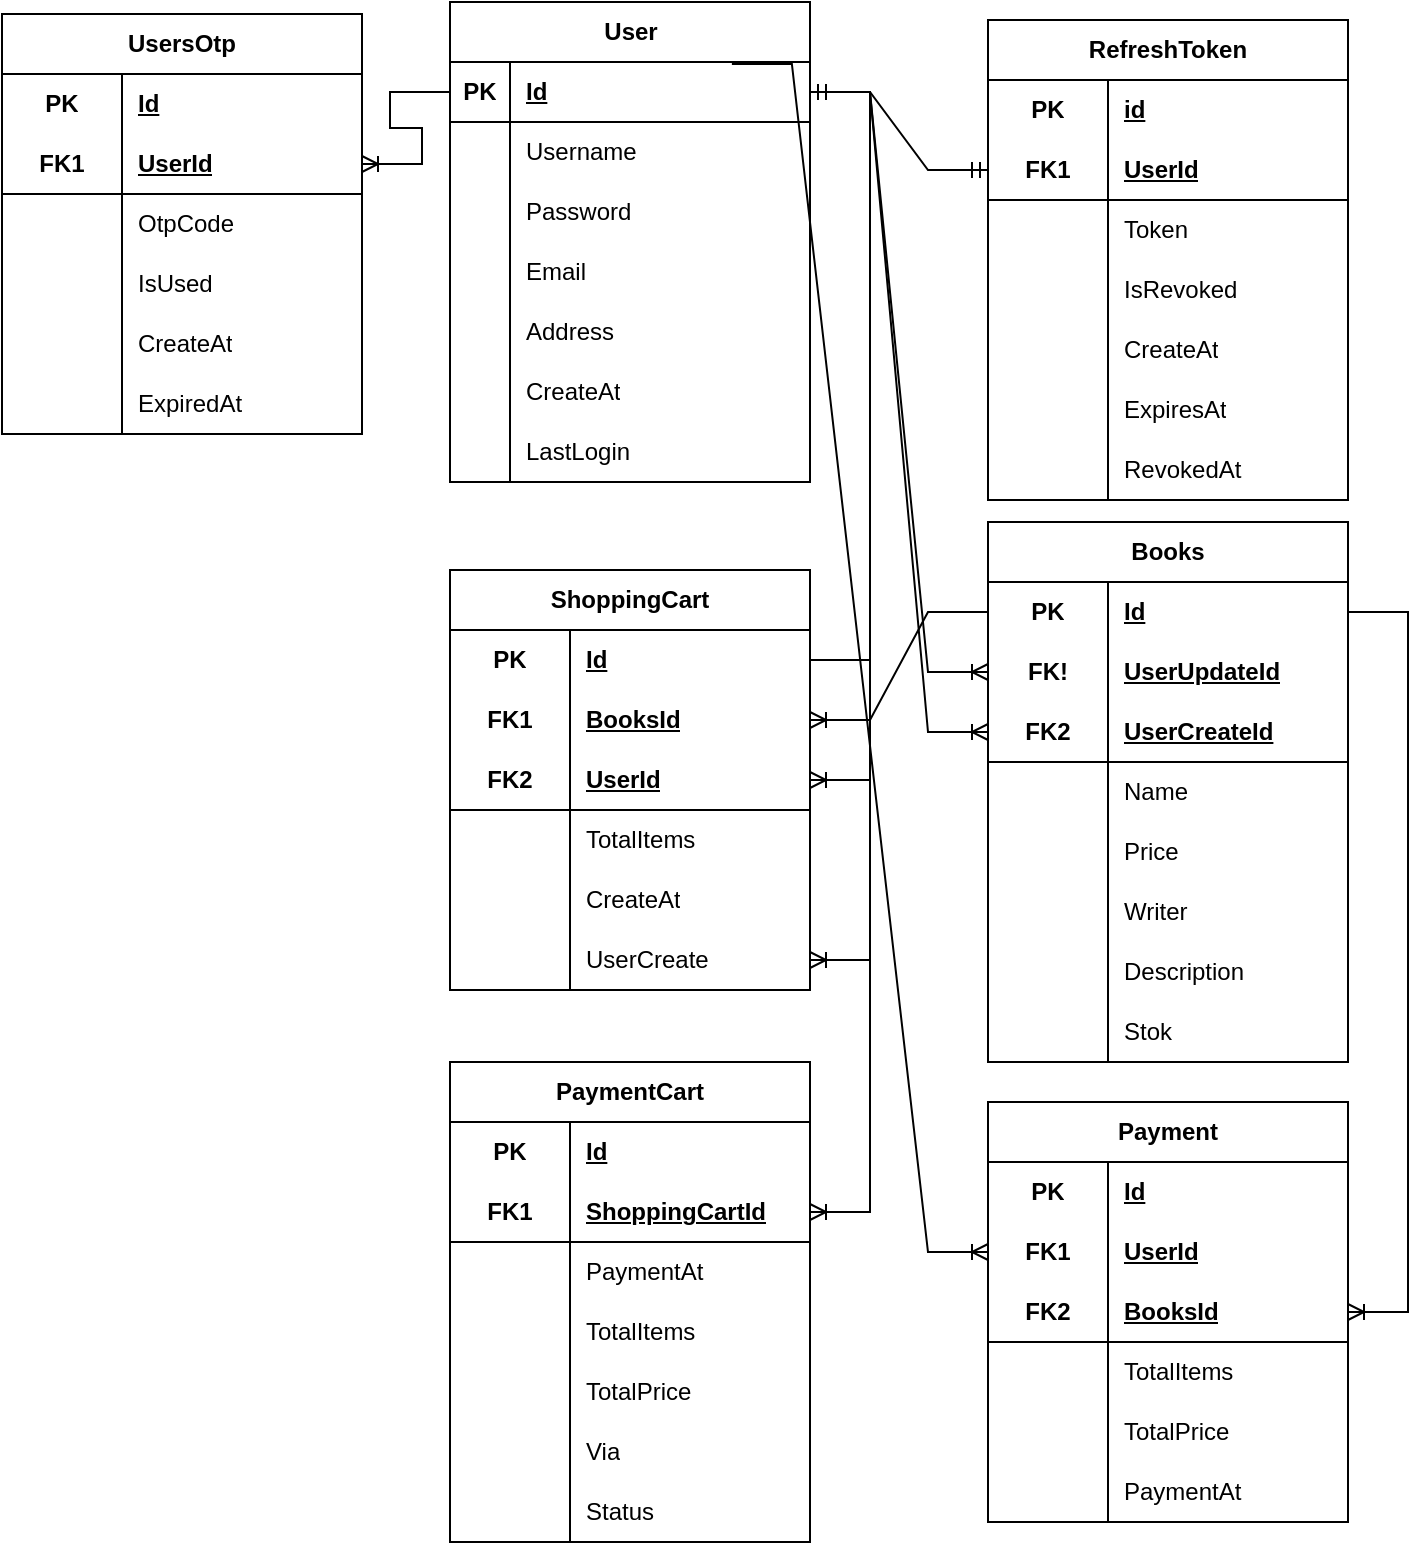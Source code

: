 <mxfile>
    <diagram name="Page-1" id="e56a1550-8fbb-45ad-956c-1786394a9013">
        <mxGraphModel dx="676" dy="896" grid="1" gridSize="10" guides="1" tooltips="1" connect="1" arrows="1" fold="1" page="1" pageScale="1" pageWidth="1100" pageHeight="850" background="none" math="0" shadow="0">
            <root>
                <mxCell id="0"/>
                <mxCell id="1" parent="0"/>
                <mxCell id="4HSsUtZlxx9o3sLSauEl-1" value="User" style="shape=table;startSize=30;container=1;collapsible=1;childLayout=tableLayout;fixedRows=1;rowLines=0;fontStyle=1;align=center;resizeLast=1;html=1;" parent="1" vertex="1">
                    <mxGeometry x="236" y="37" width="180" height="240" as="geometry"/>
                </mxCell>
                <mxCell id="4HSsUtZlxx9o3sLSauEl-2" value="" style="shape=tableRow;horizontal=0;startSize=0;swimlaneHead=0;swimlaneBody=0;fillColor=none;collapsible=0;dropTarget=0;points=[[0,0.5],[1,0.5]];portConstraint=eastwest;top=0;left=0;right=0;bottom=1;" parent="4HSsUtZlxx9o3sLSauEl-1" vertex="1">
                    <mxGeometry y="30" width="180" height="30" as="geometry"/>
                </mxCell>
                <mxCell id="4HSsUtZlxx9o3sLSauEl-3" value="PK" style="shape=partialRectangle;connectable=0;fillColor=none;top=0;left=0;bottom=0;right=0;fontStyle=1;overflow=hidden;whiteSpace=wrap;html=1;" parent="4HSsUtZlxx9o3sLSauEl-2" vertex="1">
                    <mxGeometry width="30" height="30" as="geometry">
                        <mxRectangle width="30" height="30" as="alternateBounds"/>
                    </mxGeometry>
                </mxCell>
                <mxCell id="4HSsUtZlxx9o3sLSauEl-4" value="Id" style="shape=partialRectangle;connectable=0;fillColor=none;top=0;left=0;bottom=0;right=0;align=left;spacingLeft=6;fontStyle=5;overflow=hidden;whiteSpace=wrap;html=1;" parent="4HSsUtZlxx9o3sLSauEl-2" vertex="1">
                    <mxGeometry x="30" width="150" height="30" as="geometry">
                        <mxRectangle width="150" height="30" as="alternateBounds"/>
                    </mxGeometry>
                </mxCell>
                <mxCell id="4HSsUtZlxx9o3sLSauEl-5" value="" style="shape=tableRow;horizontal=0;startSize=0;swimlaneHead=0;swimlaneBody=0;fillColor=none;collapsible=0;dropTarget=0;points=[[0,0.5],[1,0.5]];portConstraint=eastwest;top=0;left=0;right=0;bottom=0;" parent="4HSsUtZlxx9o3sLSauEl-1" vertex="1">
                    <mxGeometry y="60" width="180" height="30" as="geometry"/>
                </mxCell>
                <mxCell id="4HSsUtZlxx9o3sLSauEl-6" value="" style="shape=partialRectangle;connectable=0;fillColor=none;top=0;left=0;bottom=0;right=0;editable=1;overflow=hidden;whiteSpace=wrap;html=1;" parent="4HSsUtZlxx9o3sLSauEl-5" vertex="1">
                    <mxGeometry width="30" height="30" as="geometry">
                        <mxRectangle width="30" height="30" as="alternateBounds"/>
                    </mxGeometry>
                </mxCell>
                <mxCell id="4HSsUtZlxx9o3sLSauEl-7" value="Username" style="shape=partialRectangle;connectable=0;fillColor=none;top=0;left=0;bottom=0;right=0;align=left;spacingLeft=6;overflow=hidden;whiteSpace=wrap;html=1;" parent="4HSsUtZlxx9o3sLSauEl-5" vertex="1">
                    <mxGeometry x="30" width="150" height="30" as="geometry">
                        <mxRectangle width="150" height="30" as="alternateBounds"/>
                    </mxGeometry>
                </mxCell>
                <mxCell id="4HSsUtZlxx9o3sLSauEl-8" value="" style="shape=tableRow;horizontal=0;startSize=0;swimlaneHead=0;swimlaneBody=0;fillColor=none;collapsible=0;dropTarget=0;points=[[0,0.5],[1,0.5]];portConstraint=eastwest;top=0;left=0;right=0;bottom=0;" parent="4HSsUtZlxx9o3sLSauEl-1" vertex="1">
                    <mxGeometry y="90" width="180" height="30" as="geometry"/>
                </mxCell>
                <mxCell id="4HSsUtZlxx9o3sLSauEl-9" value="" style="shape=partialRectangle;connectable=0;fillColor=none;top=0;left=0;bottom=0;right=0;editable=1;overflow=hidden;whiteSpace=wrap;html=1;" parent="4HSsUtZlxx9o3sLSauEl-8" vertex="1">
                    <mxGeometry width="30" height="30" as="geometry">
                        <mxRectangle width="30" height="30" as="alternateBounds"/>
                    </mxGeometry>
                </mxCell>
                <mxCell id="4HSsUtZlxx9o3sLSauEl-10" value="Password" style="shape=partialRectangle;connectable=0;fillColor=none;top=0;left=0;bottom=0;right=0;align=left;spacingLeft=6;overflow=hidden;whiteSpace=wrap;html=1;" parent="4HSsUtZlxx9o3sLSauEl-8" vertex="1">
                    <mxGeometry x="30" width="150" height="30" as="geometry">
                        <mxRectangle width="150" height="30" as="alternateBounds"/>
                    </mxGeometry>
                </mxCell>
                <mxCell id="4HSsUtZlxx9o3sLSauEl-11" value="" style="shape=tableRow;horizontal=0;startSize=0;swimlaneHead=0;swimlaneBody=0;fillColor=none;collapsible=0;dropTarget=0;points=[[0,0.5],[1,0.5]];portConstraint=eastwest;top=0;left=0;right=0;bottom=0;" parent="4HSsUtZlxx9o3sLSauEl-1" vertex="1">
                    <mxGeometry y="120" width="180" height="30" as="geometry"/>
                </mxCell>
                <mxCell id="4HSsUtZlxx9o3sLSauEl-12" value="" style="shape=partialRectangle;connectable=0;fillColor=none;top=0;left=0;bottom=0;right=0;editable=1;overflow=hidden;whiteSpace=wrap;html=1;" parent="4HSsUtZlxx9o3sLSauEl-11" vertex="1">
                    <mxGeometry width="30" height="30" as="geometry">
                        <mxRectangle width="30" height="30" as="alternateBounds"/>
                    </mxGeometry>
                </mxCell>
                <mxCell id="4HSsUtZlxx9o3sLSauEl-13" value="Email" style="shape=partialRectangle;connectable=0;fillColor=none;top=0;left=0;bottom=0;right=0;align=left;spacingLeft=6;overflow=hidden;whiteSpace=wrap;html=1;" parent="4HSsUtZlxx9o3sLSauEl-11" vertex="1">
                    <mxGeometry x="30" width="150" height="30" as="geometry">
                        <mxRectangle width="150" height="30" as="alternateBounds"/>
                    </mxGeometry>
                </mxCell>
                <mxCell id="4HSsUtZlxx9o3sLSauEl-14" value="" style="shape=tableRow;horizontal=0;startSize=0;swimlaneHead=0;swimlaneBody=0;fillColor=none;collapsible=0;dropTarget=0;points=[[0,0.5],[1,0.5]];portConstraint=eastwest;top=0;left=0;right=0;bottom=0;" parent="4HSsUtZlxx9o3sLSauEl-1" vertex="1">
                    <mxGeometry y="150" width="180" height="30" as="geometry"/>
                </mxCell>
                <mxCell id="4HSsUtZlxx9o3sLSauEl-15" value="" style="shape=partialRectangle;connectable=0;fillColor=none;top=0;left=0;bottom=0;right=0;editable=1;overflow=hidden;whiteSpace=wrap;html=1;" parent="4HSsUtZlxx9o3sLSauEl-14" vertex="1">
                    <mxGeometry width="30" height="30" as="geometry">
                        <mxRectangle width="30" height="30" as="alternateBounds"/>
                    </mxGeometry>
                </mxCell>
                <mxCell id="4HSsUtZlxx9o3sLSauEl-16" value="Address" style="shape=partialRectangle;connectable=0;fillColor=none;top=0;left=0;bottom=0;right=0;align=left;spacingLeft=6;overflow=hidden;whiteSpace=wrap;html=1;" parent="4HSsUtZlxx9o3sLSauEl-14" vertex="1">
                    <mxGeometry x="30" width="150" height="30" as="geometry">
                        <mxRectangle width="150" height="30" as="alternateBounds"/>
                    </mxGeometry>
                </mxCell>
                <mxCell id="4HSsUtZlxx9o3sLSauEl-17" value="" style="shape=tableRow;horizontal=0;startSize=0;swimlaneHead=0;swimlaneBody=0;fillColor=none;collapsible=0;dropTarget=0;points=[[0,0.5],[1,0.5]];portConstraint=eastwest;top=0;left=0;right=0;bottom=0;" parent="4HSsUtZlxx9o3sLSauEl-1" vertex="1">
                    <mxGeometry y="180" width="180" height="30" as="geometry"/>
                </mxCell>
                <mxCell id="4HSsUtZlxx9o3sLSauEl-18" value="" style="shape=partialRectangle;connectable=0;fillColor=none;top=0;left=0;bottom=0;right=0;editable=1;overflow=hidden;whiteSpace=wrap;html=1;" parent="4HSsUtZlxx9o3sLSauEl-17" vertex="1">
                    <mxGeometry width="30" height="30" as="geometry">
                        <mxRectangle width="30" height="30" as="alternateBounds"/>
                    </mxGeometry>
                </mxCell>
                <mxCell id="4HSsUtZlxx9o3sLSauEl-19" value="CreateAt" style="shape=partialRectangle;connectable=0;fillColor=none;top=0;left=0;bottom=0;right=0;align=left;spacingLeft=6;overflow=hidden;whiteSpace=wrap;html=1;" parent="4HSsUtZlxx9o3sLSauEl-17" vertex="1">
                    <mxGeometry x="30" width="150" height="30" as="geometry">
                        <mxRectangle width="150" height="30" as="alternateBounds"/>
                    </mxGeometry>
                </mxCell>
                <mxCell id="4HSsUtZlxx9o3sLSauEl-20" value="" style="shape=tableRow;horizontal=0;startSize=0;swimlaneHead=0;swimlaneBody=0;fillColor=none;collapsible=0;dropTarget=0;points=[[0,0.5],[1,0.5]];portConstraint=eastwest;top=0;left=0;right=0;bottom=0;" parent="4HSsUtZlxx9o3sLSauEl-1" vertex="1">
                    <mxGeometry y="210" width="180" height="30" as="geometry"/>
                </mxCell>
                <mxCell id="4HSsUtZlxx9o3sLSauEl-21" value="" style="shape=partialRectangle;connectable=0;fillColor=none;top=0;left=0;bottom=0;right=0;editable=1;overflow=hidden;whiteSpace=wrap;html=1;" parent="4HSsUtZlxx9o3sLSauEl-20" vertex="1">
                    <mxGeometry width="30" height="30" as="geometry">
                        <mxRectangle width="30" height="30" as="alternateBounds"/>
                    </mxGeometry>
                </mxCell>
                <mxCell id="4HSsUtZlxx9o3sLSauEl-22" value="LastLogin" style="shape=partialRectangle;connectable=0;fillColor=none;top=0;left=0;bottom=0;right=0;align=left;spacingLeft=6;overflow=hidden;whiteSpace=wrap;html=1;" parent="4HSsUtZlxx9o3sLSauEl-20" vertex="1">
                    <mxGeometry x="30" width="150" height="30" as="geometry">
                        <mxRectangle width="150" height="30" as="alternateBounds"/>
                    </mxGeometry>
                </mxCell>
                <mxCell id="4ymgH3clB6srS-78yCgf-1" value="RefreshToken" style="shape=table;startSize=30;container=1;collapsible=1;childLayout=tableLayout;fixedRows=1;rowLines=0;fontStyle=1;align=center;resizeLast=1;html=1;whiteSpace=wrap;" parent="1" vertex="1">
                    <mxGeometry x="505" y="46" width="180" height="240" as="geometry"/>
                </mxCell>
                <mxCell id="4ymgH3clB6srS-78yCgf-2" value="" style="shape=tableRow;horizontal=0;startSize=0;swimlaneHead=0;swimlaneBody=0;fillColor=none;collapsible=0;dropTarget=0;points=[[0,0.5],[1,0.5]];portConstraint=eastwest;top=0;left=0;right=0;bottom=0;html=1;" parent="4ymgH3clB6srS-78yCgf-1" vertex="1">
                    <mxGeometry y="30" width="180" height="30" as="geometry"/>
                </mxCell>
                <mxCell id="4ymgH3clB6srS-78yCgf-3" value="PK" style="shape=partialRectangle;connectable=0;fillColor=none;top=0;left=0;bottom=0;right=0;fontStyle=1;overflow=hidden;html=1;whiteSpace=wrap;" parent="4ymgH3clB6srS-78yCgf-2" vertex="1">
                    <mxGeometry width="60" height="30" as="geometry">
                        <mxRectangle width="60" height="30" as="alternateBounds"/>
                    </mxGeometry>
                </mxCell>
                <mxCell id="4ymgH3clB6srS-78yCgf-4" value="id" style="shape=partialRectangle;connectable=0;fillColor=none;top=0;left=0;bottom=0;right=0;align=left;spacingLeft=6;fontStyle=5;overflow=hidden;html=1;whiteSpace=wrap;" parent="4ymgH3clB6srS-78yCgf-2" vertex="1">
                    <mxGeometry x="60" width="120" height="30" as="geometry">
                        <mxRectangle width="120" height="30" as="alternateBounds"/>
                    </mxGeometry>
                </mxCell>
                <mxCell id="4ymgH3clB6srS-78yCgf-5" value="" style="shape=tableRow;horizontal=0;startSize=0;swimlaneHead=0;swimlaneBody=0;fillColor=none;collapsible=0;dropTarget=0;points=[[0,0.5],[1,0.5]];portConstraint=eastwest;top=0;left=0;right=0;bottom=1;html=1;" parent="4ymgH3clB6srS-78yCgf-1" vertex="1">
                    <mxGeometry y="60" width="180" height="30" as="geometry"/>
                </mxCell>
                <mxCell id="4ymgH3clB6srS-78yCgf-6" value="FK1" style="shape=partialRectangle;connectable=0;fillColor=none;top=0;left=0;bottom=0;right=0;fontStyle=1;overflow=hidden;html=1;whiteSpace=wrap;" parent="4ymgH3clB6srS-78yCgf-5" vertex="1">
                    <mxGeometry width="60" height="30" as="geometry">
                        <mxRectangle width="60" height="30" as="alternateBounds"/>
                    </mxGeometry>
                </mxCell>
                <mxCell id="4ymgH3clB6srS-78yCgf-7" value="UserId" style="shape=partialRectangle;connectable=0;fillColor=none;top=0;left=0;bottom=0;right=0;align=left;spacingLeft=6;fontStyle=5;overflow=hidden;html=1;whiteSpace=wrap;" parent="4ymgH3clB6srS-78yCgf-5" vertex="1">
                    <mxGeometry x="60" width="120" height="30" as="geometry">
                        <mxRectangle width="120" height="30" as="alternateBounds"/>
                    </mxGeometry>
                </mxCell>
                <mxCell id="4ymgH3clB6srS-78yCgf-8" value="" style="shape=tableRow;horizontal=0;startSize=0;swimlaneHead=0;swimlaneBody=0;fillColor=none;collapsible=0;dropTarget=0;points=[[0,0.5],[1,0.5]];portConstraint=eastwest;top=0;left=0;right=0;bottom=0;html=1;" parent="4ymgH3clB6srS-78yCgf-1" vertex="1">
                    <mxGeometry y="90" width="180" height="30" as="geometry"/>
                </mxCell>
                <mxCell id="4ymgH3clB6srS-78yCgf-9" value="" style="shape=partialRectangle;connectable=0;fillColor=none;top=0;left=0;bottom=0;right=0;editable=1;overflow=hidden;html=1;whiteSpace=wrap;" parent="4ymgH3clB6srS-78yCgf-8" vertex="1">
                    <mxGeometry width="60" height="30" as="geometry">
                        <mxRectangle width="60" height="30" as="alternateBounds"/>
                    </mxGeometry>
                </mxCell>
                <mxCell id="4ymgH3clB6srS-78yCgf-10" value="Token" style="shape=partialRectangle;connectable=0;fillColor=none;top=0;left=0;bottom=0;right=0;align=left;spacingLeft=6;overflow=hidden;html=1;whiteSpace=wrap;" parent="4ymgH3clB6srS-78yCgf-8" vertex="1">
                    <mxGeometry x="60" width="120" height="30" as="geometry">
                        <mxRectangle width="120" height="30" as="alternateBounds"/>
                    </mxGeometry>
                </mxCell>
                <mxCell id="P0fdn1f03R3-nfnndSXU-97" value="" style="shape=tableRow;horizontal=0;startSize=0;swimlaneHead=0;swimlaneBody=0;fillColor=none;collapsible=0;dropTarget=0;points=[[0,0.5],[1,0.5]];portConstraint=eastwest;top=0;left=0;right=0;bottom=0;html=1;" parent="4ymgH3clB6srS-78yCgf-1" vertex="1">
                    <mxGeometry y="120" width="180" height="30" as="geometry"/>
                </mxCell>
                <mxCell id="P0fdn1f03R3-nfnndSXU-98" value="" style="shape=partialRectangle;connectable=0;fillColor=none;top=0;left=0;bottom=0;right=0;editable=1;overflow=hidden;html=1;whiteSpace=wrap;" parent="P0fdn1f03R3-nfnndSXU-97" vertex="1">
                    <mxGeometry width="60" height="30" as="geometry">
                        <mxRectangle width="60" height="30" as="alternateBounds"/>
                    </mxGeometry>
                </mxCell>
                <mxCell id="P0fdn1f03R3-nfnndSXU-99" value="IsRevoked" style="shape=partialRectangle;connectable=0;fillColor=none;top=0;left=0;bottom=0;right=0;align=left;spacingLeft=6;overflow=hidden;html=1;whiteSpace=wrap;" parent="P0fdn1f03R3-nfnndSXU-97" vertex="1">
                    <mxGeometry x="60" width="120" height="30" as="geometry">
                        <mxRectangle width="120" height="30" as="alternateBounds"/>
                    </mxGeometry>
                </mxCell>
                <mxCell id="4ymgH3clB6srS-78yCgf-11" value="" style="shape=tableRow;horizontal=0;startSize=0;swimlaneHead=0;swimlaneBody=0;fillColor=none;collapsible=0;dropTarget=0;points=[[0,0.5],[1,0.5]];portConstraint=eastwest;top=0;left=0;right=0;bottom=0;html=1;" parent="4ymgH3clB6srS-78yCgf-1" vertex="1">
                    <mxGeometry y="150" width="180" height="30" as="geometry"/>
                </mxCell>
                <mxCell id="4ymgH3clB6srS-78yCgf-12" value="" style="shape=partialRectangle;connectable=0;fillColor=none;top=0;left=0;bottom=0;right=0;editable=1;overflow=hidden;html=1;whiteSpace=wrap;" parent="4ymgH3clB6srS-78yCgf-11" vertex="1">
                    <mxGeometry width="60" height="30" as="geometry">
                        <mxRectangle width="60" height="30" as="alternateBounds"/>
                    </mxGeometry>
                </mxCell>
                <mxCell id="4ymgH3clB6srS-78yCgf-13" value="CreateAt" style="shape=partialRectangle;connectable=0;fillColor=none;top=0;left=0;bottom=0;right=0;align=left;spacingLeft=6;overflow=hidden;html=1;whiteSpace=wrap;" parent="4ymgH3clB6srS-78yCgf-11" vertex="1">
                    <mxGeometry x="60" width="120" height="30" as="geometry">
                        <mxRectangle width="120" height="30" as="alternateBounds"/>
                    </mxGeometry>
                </mxCell>
                <mxCell id="4ymgH3clB6srS-78yCgf-15" value="" style="shape=tableRow;horizontal=0;startSize=0;swimlaneHead=0;swimlaneBody=0;fillColor=none;collapsible=0;dropTarget=0;points=[[0,0.5],[1,0.5]];portConstraint=eastwest;top=0;left=0;right=0;bottom=0;html=1;" parent="4ymgH3clB6srS-78yCgf-1" vertex="1">
                    <mxGeometry y="180" width="180" height="30" as="geometry"/>
                </mxCell>
                <mxCell id="4ymgH3clB6srS-78yCgf-16" value="" style="shape=partialRectangle;connectable=0;fillColor=none;top=0;left=0;bottom=0;right=0;editable=1;overflow=hidden;html=1;whiteSpace=wrap;" parent="4ymgH3clB6srS-78yCgf-15" vertex="1">
                    <mxGeometry width="60" height="30" as="geometry">
                        <mxRectangle width="60" height="30" as="alternateBounds"/>
                    </mxGeometry>
                </mxCell>
                <mxCell id="4ymgH3clB6srS-78yCgf-17" value="ExpiresAt" style="shape=partialRectangle;connectable=0;fillColor=none;top=0;left=0;bottom=0;right=0;align=left;spacingLeft=6;overflow=hidden;html=1;whiteSpace=wrap;" parent="4ymgH3clB6srS-78yCgf-15" vertex="1">
                    <mxGeometry x="60" width="120" height="30" as="geometry">
                        <mxRectangle width="120" height="30" as="alternateBounds"/>
                    </mxGeometry>
                </mxCell>
                <mxCell id="P0fdn1f03R3-nfnndSXU-100" value="" style="shape=tableRow;horizontal=0;startSize=0;swimlaneHead=0;swimlaneBody=0;fillColor=none;collapsible=0;dropTarget=0;points=[[0,0.5],[1,0.5]];portConstraint=eastwest;top=0;left=0;right=0;bottom=0;html=1;" parent="4ymgH3clB6srS-78yCgf-1" vertex="1">
                    <mxGeometry y="210" width="180" height="30" as="geometry"/>
                </mxCell>
                <mxCell id="P0fdn1f03R3-nfnndSXU-101" value="" style="shape=partialRectangle;connectable=0;fillColor=none;top=0;left=0;bottom=0;right=0;editable=1;overflow=hidden;html=1;whiteSpace=wrap;" parent="P0fdn1f03R3-nfnndSXU-100" vertex="1">
                    <mxGeometry width="60" height="30" as="geometry">
                        <mxRectangle width="60" height="30" as="alternateBounds"/>
                    </mxGeometry>
                </mxCell>
                <mxCell id="P0fdn1f03R3-nfnndSXU-102" value="RevokedAt" style="shape=partialRectangle;connectable=0;fillColor=none;top=0;left=0;bottom=0;right=0;align=left;spacingLeft=6;overflow=hidden;html=1;whiteSpace=wrap;" parent="P0fdn1f03R3-nfnndSXU-100" vertex="1">
                    <mxGeometry x="60" width="120" height="30" as="geometry">
                        <mxRectangle width="120" height="30" as="alternateBounds"/>
                    </mxGeometry>
                </mxCell>
                <mxCell id="4ymgH3clB6srS-78yCgf-14" value="" style="edgeStyle=entityRelationEdgeStyle;fontSize=12;html=1;endArrow=ERmandOne;startArrow=ERmandOne;rounded=0;" parent="1" source="4ymgH3clB6srS-78yCgf-5" target="4HSsUtZlxx9o3sLSauEl-2" edge="1">
                    <mxGeometry width="100" height="100" relative="1" as="geometry">
                        <mxPoint x="312.579" y="92" as="sourcePoint"/>
                        <mxPoint x="94.579" y="142" as="targetPoint"/>
                        <Array as="points">
                            <mxPoint x="385" y="117"/>
                            <mxPoint x="415" y="87"/>
                        </Array>
                    </mxGeometry>
                </mxCell>
                <mxCell id="4ymgH3clB6srS-78yCgf-18" value="Books" style="shape=table;startSize=30;container=1;collapsible=1;childLayout=tableLayout;fixedRows=1;rowLines=0;fontStyle=1;align=center;resizeLast=1;html=1;whiteSpace=wrap;" parent="1" vertex="1">
                    <mxGeometry x="505" y="297" width="180" height="270" as="geometry"/>
                </mxCell>
                <mxCell id="4ymgH3clB6srS-78yCgf-19" value="" style="shape=tableRow;horizontal=0;startSize=0;swimlaneHead=0;swimlaneBody=0;fillColor=none;collapsible=0;dropTarget=0;points=[[0,0.5],[1,0.5]];portConstraint=eastwest;top=0;left=0;right=0;bottom=0;html=1;" parent="4ymgH3clB6srS-78yCgf-18" vertex="1">
                    <mxGeometry y="30" width="180" height="30" as="geometry"/>
                </mxCell>
                <mxCell id="4ymgH3clB6srS-78yCgf-20" value="PK" style="shape=partialRectangle;connectable=0;fillColor=none;top=0;left=0;bottom=0;right=0;fontStyle=1;overflow=hidden;html=1;whiteSpace=wrap;" parent="4ymgH3clB6srS-78yCgf-19" vertex="1">
                    <mxGeometry width="60" height="30" as="geometry">
                        <mxRectangle width="60" height="30" as="alternateBounds"/>
                    </mxGeometry>
                </mxCell>
                <mxCell id="4ymgH3clB6srS-78yCgf-21" value="Id" style="shape=partialRectangle;connectable=0;fillColor=none;top=0;left=0;bottom=0;right=0;align=left;spacingLeft=6;fontStyle=5;overflow=hidden;html=1;whiteSpace=wrap;" parent="4ymgH3clB6srS-78yCgf-19" vertex="1">
                    <mxGeometry x="60" width="120" height="30" as="geometry">
                        <mxRectangle width="120" height="30" as="alternateBounds"/>
                    </mxGeometry>
                </mxCell>
                <mxCell id="4ymgH3clB6srS-78yCgf-31" value="" style="shape=tableRow;horizontal=0;startSize=0;swimlaneHead=0;swimlaneBody=0;fillColor=none;collapsible=0;dropTarget=0;points=[[0,0.5],[1,0.5]];portConstraint=eastwest;top=0;left=0;right=0;bottom=0;html=1;" parent="4ymgH3clB6srS-78yCgf-18" vertex="1">
                    <mxGeometry y="60" width="180" height="30" as="geometry"/>
                </mxCell>
                <mxCell id="4ymgH3clB6srS-78yCgf-32" value="FK!" style="shape=partialRectangle;connectable=0;fillColor=none;top=0;left=0;bottom=0;right=0;fontStyle=1;overflow=hidden;html=1;whiteSpace=wrap;" parent="4ymgH3clB6srS-78yCgf-31" vertex="1">
                    <mxGeometry width="60" height="30" as="geometry">
                        <mxRectangle width="60" height="30" as="alternateBounds"/>
                    </mxGeometry>
                </mxCell>
                <mxCell id="4ymgH3clB6srS-78yCgf-33" value="UserUpdateId" style="shape=partialRectangle;connectable=0;fillColor=none;top=0;left=0;bottom=0;right=0;align=left;spacingLeft=6;fontStyle=5;overflow=hidden;html=1;whiteSpace=wrap;" parent="4ymgH3clB6srS-78yCgf-31" vertex="1">
                    <mxGeometry x="60" width="120" height="30" as="geometry">
                        <mxRectangle width="120" height="30" as="alternateBounds"/>
                    </mxGeometry>
                </mxCell>
                <mxCell id="4ymgH3clB6srS-78yCgf-22" value="" style="shape=tableRow;horizontal=0;startSize=0;swimlaneHead=0;swimlaneBody=0;fillColor=none;collapsible=0;dropTarget=0;points=[[0,0.5],[1,0.5]];portConstraint=eastwest;top=0;left=0;right=0;bottom=1;html=1;" parent="4ymgH3clB6srS-78yCgf-18" vertex="1">
                    <mxGeometry y="90" width="180" height="30" as="geometry"/>
                </mxCell>
                <mxCell id="4ymgH3clB6srS-78yCgf-23" value="FK2" style="shape=partialRectangle;connectable=0;fillColor=none;top=0;left=0;bottom=0;right=0;fontStyle=1;overflow=hidden;html=1;whiteSpace=wrap;" parent="4ymgH3clB6srS-78yCgf-22" vertex="1">
                    <mxGeometry width="60" height="30" as="geometry">
                        <mxRectangle width="60" height="30" as="alternateBounds"/>
                    </mxGeometry>
                </mxCell>
                <mxCell id="4ymgH3clB6srS-78yCgf-24" value="UserCreateId" style="shape=partialRectangle;connectable=0;fillColor=none;top=0;left=0;bottom=0;right=0;align=left;spacingLeft=6;fontStyle=5;overflow=hidden;html=1;whiteSpace=wrap;" parent="4ymgH3clB6srS-78yCgf-22" vertex="1">
                    <mxGeometry x="60" width="120" height="30" as="geometry">
                        <mxRectangle width="120" height="30" as="alternateBounds"/>
                    </mxGeometry>
                </mxCell>
                <mxCell id="4ymgH3clB6srS-78yCgf-25" value="" style="shape=tableRow;horizontal=0;startSize=0;swimlaneHead=0;swimlaneBody=0;fillColor=none;collapsible=0;dropTarget=0;points=[[0,0.5],[1,0.5]];portConstraint=eastwest;top=0;left=0;right=0;bottom=0;html=1;" parent="4ymgH3clB6srS-78yCgf-18" vertex="1">
                    <mxGeometry y="120" width="180" height="30" as="geometry"/>
                </mxCell>
                <mxCell id="4ymgH3clB6srS-78yCgf-26" value="" style="shape=partialRectangle;connectable=0;fillColor=none;top=0;left=0;bottom=0;right=0;editable=1;overflow=hidden;html=1;whiteSpace=wrap;" parent="4ymgH3clB6srS-78yCgf-25" vertex="1">
                    <mxGeometry width="60" height="30" as="geometry">
                        <mxRectangle width="60" height="30" as="alternateBounds"/>
                    </mxGeometry>
                </mxCell>
                <mxCell id="4ymgH3clB6srS-78yCgf-27" value="Name" style="shape=partialRectangle;connectable=0;fillColor=none;top=0;left=0;bottom=0;right=0;align=left;spacingLeft=6;overflow=hidden;html=1;whiteSpace=wrap;" parent="4ymgH3clB6srS-78yCgf-25" vertex="1">
                    <mxGeometry x="60" width="120" height="30" as="geometry">
                        <mxRectangle width="120" height="30" as="alternateBounds"/>
                    </mxGeometry>
                </mxCell>
                <mxCell id="4ymgH3clB6srS-78yCgf-28" value="" style="shape=tableRow;horizontal=0;startSize=0;swimlaneHead=0;swimlaneBody=0;fillColor=none;collapsible=0;dropTarget=0;points=[[0,0.5],[1,0.5]];portConstraint=eastwest;top=0;left=0;right=0;bottom=0;html=1;" parent="4ymgH3clB6srS-78yCgf-18" vertex="1">
                    <mxGeometry y="150" width="180" height="30" as="geometry"/>
                </mxCell>
                <mxCell id="4ymgH3clB6srS-78yCgf-29" value="" style="shape=partialRectangle;connectable=0;fillColor=none;top=0;left=0;bottom=0;right=0;editable=1;overflow=hidden;html=1;whiteSpace=wrap;" parent="4ymgH3clB6srS-78yCgf-28" vertex="1">
                    <mxGeometry width="60" height="30" as="geometry">
                        <mxRectangle width="60" height="30" as="alternateBounds"/>
                    </mxGeometry>
                </mxCell>
                <mxCell id="4ymgH3clB6srS-78yCgf-30" value="Price" style="shape=partialRectangle;connectable=0;fillColor=none;top=0;left=0;bottom=0;right=0;align=left;spacingLeft=6;overflow=hidden;html=1;whiteSpace=wrap;" parent="4ymgH3clB6srS-78yCgf-28" vertex="1">
                    <mxGeometry x="60" width="120" height="30" as="geometry">
                        <mxRectangle width="120" height="30" as="alternateBounds"/>
                    </mxGeometry>
                </mxCell>
                <mxCell id="4ymgH3clB6srS-78yCgf-34" value="" style="shape=tableRow;horizontal=0;startSize=0;swimlaneHead=0;swimlaneBody=0;fillColor=none;collapsible=0;dropTarget=0;points=[[0,0.5],[1,0.5]];portConstraint=eastwest;top=0;left=0;right=0;bottom=0;html=1;" parent="4ymgH3clB6srS-78yCgf-18" vertex="1">
                    <mxGeometry y="180" width="180" height="30" as="geometry"/>
                </mxCell>
                <mxCell id="4ymgH3clB6srS-78yCgf-35" value="" style="shape=partialRectangle;connectable=0;fillColor=none;top=0;left=0;bottom=0;right=0;editable=1;overflow=hidden;html=1;whiteSpace=wrap;" parent="4ymgH3clB6srS-78yCgf-34" vertex="1">
                    <mxGeometry width="60" height="30" as="geometry">
                        <mxRectangle width="60" height="30" as="alternateBounds"/>
                    </mxGeometry>
                </mxCell>
                <mxCell id="4ymgH3clB6srS-78yCgf-36" value="Writer" style="shape=partialRectangle;connectable=0;fillColor=none;top=0;left=0;bottom=0;right=0;align=left;spacingLeft=6;overflow=hidden;html=1;whiteSpace=wrap;" parent="4ymgH3clB6srS-78yCgf-34" vertex="1">
                    <mxGeometry x="60" width="120" height="30" as="geometry">
                        <mxRectangle width="120" height="30" as="alternateBounds"/>
                    </mxGeometry>
                </mxCell>
                <mxCell id="4ymgH3clB6srS-78yCgf-37" value="" style="shape=tableRow;horizontal=0;startSize=0;swimlaneHead=0;swimlaneBody=0;fillColor=none;collapsible=0;dropTarget=0;points=[[0,0.5],[1,0.5]];portConstraint=eastwest;top=0;left=0;right=0;bottom=0;html=1;" parent="4ymgH3clB6srS-78yCgf-18" vertex="1">
                    <mxGeometry y="210" width="180" height="30" as="geometry"/>
                </mxCell>
                <mxCell id="4ymgH3clB6srS-78yCgf-38" value="" style="shape=partialRectangle;connectable=0;fillColor=none;top=0;left=0;bottom=0;right=0;editable=1;overflow=hidden;html=1;whiteSpace=wrap;" parent="4ymgH3clB6srS-78yCgf-37" vertex="1">
                    <mxGeometry width="60" height="30" as="geometry">
                        <mxRectangle width="60" height="30" as="alternateBounds"/>
                    </mxGeometry>
                </mxCell>
                <mxCell id="4ymgH3clB6srS-78yCgf-39" value="Description" style="shape=partialRectangle;connectable=0;fillColor=none;top=0;left=0;bottom=0;right=0;align=left;spacingLeft=6;overflow=hidden;html=1;whiteSpace=wrap;" parent="4ymgH3clB6srS-78yCgf-37" vertex="1">
                    <mxGeometry x="60" width="120" height="30" as="geometry">
                        <mxRectangle width="120" height="30" as="alternateBounds"/>
                    </mxGeometry>
                </mxCell>
                <mxCell id="4ymgH3clB6srS-78yCgf-42" value="" style="shape=tableRow;horizontal=0;startSize=0;swimlaneHead=0;swimlaneBody=0;fillColor=none;collapsible=0;dropTarget=0;points=[[0,0.5],[1,0.5]];portConstraint=eastwest;top=0;left=0;right=0;bottom=0;html=1;" parent="4ymgH3clB6srS-78yCgf-18" vertex="1">
                    <mxGeometry y="240" width="180" height="30" as="geometry"/>
                </mxCell>
                <mxCell id="4ymgH3clB6srS-78yCgf-43" value="" style="shape=partialRectangle;connectable=0;fillColor=none;top=0;left=0;bottom=0;right=0;editable=1;overflow=hidden;html=1;whiteSpace=wrap;" parent="4ymgH3clB6srS-78yCgf-42" vertex="1">
                    <mxGeometry width="60" height="30" as="geometry">
                        <mxRectangle width="60" height="30" as="alternateBounds"/>
                    </mxGeometry>
                </mxCell>
                <mxCell id="4ymgH3clB6srS-78yCgf-44" value="Stok" style="shape=partialRectangle;connectable=0;fillColor=none;top=0;left=0;bottom=0;right=0;align=left;spacingLeft=6;overflow=hidden;html=1;whiteSpace=wrap;" parent="4ymgH3clB6srS-78yCgf-42" vertex="1">
                    <mxGeometry x="60" width="120" height="30" as="geometry">
                        <mxRectangle width="120" height="30" as="alternateBounds"/>
                    </mxGeometry>
                </mxCell>
                <mxCell id="4ymgH3clB6srS-78yCgf-40" value="" style="edgeStyle=entityRelationEdgeStyle;fontSize=12;html=1;endArrow=ERoneToMany;rounded=0;exitX=1;exitY=0.5;exitDx=0;exitDy=0;" parent="1" source="4HSsUtZlxx9o3sLSauEl-2" target="4ymgH3clB6srS-78yCgf-31" edge="1">
                    <mxGeometry width="100" height="100" relative="1" as="geometry">
                        <mxPoint x="415" y="77" as="sourcePoint"/>
                        <mxPoint x="515" y="-23" as="targetPoint"/>
                    </mxGeometry>
                </mxCell>
                <mxCell id="4ymgH3clB6srS-78yCgf-41" value="" style="edgeStyle=entityRelationEdgeStyle;fontSize=12;html=1;endArrow=ERoneToMany;rounded=0;" parent="1" source="4HSsUtZlxx9o3sLSauEl-2" target="4ymgH3clB6srS-78yCgf-22" edge="1">
                    <mxGeometry width="100" height="100" relative="1" as="geometry">
                        <mxPoint x="426" y="92" as="sourcePoint"/>
                        <mxPoint x="515" y="382" as="targetPoint"/>
                    </mxGeometry>
                </mxCell>
                <mxCell id="P0fdn1f03R3-nfnndSXU-1" value="ShoppingCart" style="shape=table;startSize=30;container=1;collapsible=1;childLayout=tableLayout;fixedRows=1;rowLines=0;fontStyle=1;align=center;resizeLast=1;html=1;whiteSpace=wrap;" parent="1" vertex="1">
                    <mxGeometry x="236" y="321" width="180" height="210" as="geometry"/>
                </mxCell>
                <mxCell id="P0fdn1f03R3-nfnndSXU-2" value="" style="shape=tableRow;horizontal=0;startSize=0;swimlaneHead=0;swimlaneBody=0;fillColor=none;collapsible=0;dropTarget=0;points=[[0,0.5],[1,0.5]];portConstraint=eastwest;top=0;left=0;right=0;bottom=0;html=1;" parent="P0fdn1f03R3-nfnndSXU-1" vertex="1">
                    <mxGeometry y="30" width="180" height="30" as="geometry"/>
                </mxCell>
                <mxCell id="P0fdn1f03R3-nfnndSXU-3" value="PK" style="shape=partialRectangle;connectable=0;fillColor=none;top=0;left=0;bottom=0;right=0;fontStyle=1;overflow=hidden;html=1;whiteSpace=wrap;" parent="P0fdn1f03R3-nfnndSXU-2" vertex="1">
                    <mxGeometry width="60" height="30" as="geometry">
                        <mxRectangle width="60" height="30" as="alternateBounds"/>
                    </mxGeometry>
                </mxCell>
                <mxCell id="P0fdn1f03R3-nfnndSXU-4" value="Id" style="shape=partialRectangle;connectable=0;fillColor=none;top=0;left=0;bottom=0;right=0;align=left;spacingLeft=6;fontStyle=5;overflow=hidden;html=1;whiteSpace=wrap;" parent="P0fdn1f03R3-nfnndSXU-2" vertex="1">
                    <mxGeometry x="60" width="120" height="30" as="geometry">
                        <mxRectangle width="120" height="30" as="alternateBounds"/>
                    </mxGeometry>
                </mxCell>
                <mxCell id="P0fdn1f03R3-nfnndSXU-17" value="" style="shape=tableRow;horizontal=0;startSize=0;swimlaneHead=0;swimlaneBody=0;fillColor=none;collapsible=0;dropTarget=0;points=[[0,0.5],[1,0.5]];portConstraint=eastwest;top=0;left=0;right=0;bottom=0;html=1;" parent="P0fdn1f03R3-nfnndSXU-1" vertex="1">
                    <mxGeometry y="60" width="180" height="30" as="geometry"/>
                </mxCell>
                <mxCell id="P0fdn1f03R3-nfnndSXU-18" value="FK1" style="shape=partialRectangle;connectable=0;fillColor=none;top=0;left=0;bottom=0;right=0;fontStyle=1;overflow=hidden;html=1;whiteSpace=wrap;" parent="P0fdn1f03R3-nfnndSXU-17" vertex="1">
                    <mxGeometry width="60" height="30" as="geometry">
                        <mxRectangle width="60" height="30" as="alternateBounds"/>
                    </mxGeometry>
                </mxCell>
                <mxCell id="P0fdn1f03R3-nfnndSXU-19" value="BooksId" style="shape=partialRectangle;connectable=0;fillColor=none;top=0;left=0;bottom=0;right=0;align=left;spacingLeft=6;fontStyle=5;overflow=hidden;html=1;whiteSpace=wrap;" parent="P0fdn1f03R3-nfnndSXU-17" vertex="1">
                    <mxGeometry x="60" width="120" height="30" as="geometry">
                        <mxRectangle width="120" height="30" as="alternateBounds"/>
                    </mxGeometry>
                </mxCell>
                <mxCell id="P0fdn1f03R3-nfnndSXU-5" value="" style="shape=tableRow;horizontal=0;startSize=0;swimlaneHead=0;swimlaneBody=0;fillColor=none;collapsible=0;dropTarget=0;points=[[0,0.5],[1,0.5]];portConstraint=eastwest;top=0;left=0;right=0;bottom=1;html=1;" parent="P0fdn1f03R3-nfnndSXU-1" vertex="1">
                    <mxGeometry y="90" width="180" height="30" as="geometry"/>
                </mxCell>
                <mxCell id="P0fdn1f03R3-nfnndSXU-6" value="FK2" style="shape=partialRectangle;connectable=0;fillColor=none;top=0;left=0;bottom=0;right=0;fontStyle=1;overflow=hidden;html=1;whiteSpace=wrap;" parent="P0fdn1f03R3-nfnndSXU-5" vertex="1">
                    <mxGeometry width="60" height="30" as="geometry">
                        <mxRectangle width="60" height="30" as="alternateBounds"/>
                    </mxGeometry>
                </mxCell>
                <mxCell id="P0fdn1f03R3-nfnndSXU-7" value="UserId" style="shape=partialRectangle;connectable=0;fillColor=none;top=0;left=0;bottom=0;right=0;align=left;spacingLeft=6;fontStyle=5;overflow=hidden;html=1;whiteSpace=wrap;" parent="P0fdn1f03R3-nfnndSXU-5" vertex="1">
                    <mxGeometry x="60" width="120" height="30" as="geometry">
                        <mxRectangle width="120" height="30" as="alternateBounds"/>
                    </mxGeometry>
                </mxCell>
                <mxCell id="P0fdn1f03R3-nfnndSXU-11" value="" style="shape=tableRow;horizontal=0;startSize=0;swimlaneHead=0;swimlaneBody=0;fillColor=none;collapsible=0;dropTarget=0;points=[[0,0.5],[1,0.5]];portConstraint=eastwest;top=0;left=0;right=0;bottom=0;html=1;" parent="P0fdn1f03R3-nfnndSXU-1" vertex="1">
                    <mxGeometry y="120" width="180" height="30" as="geometry"/>
                </mxCell>
                <mxCell id="P0fdn1f03R3-nfnndSXU-12" value="" style="shape=partialRectangle;connectable=0;fillColor=none;top=0;left=0;bottom=0;right=0;editable=1;overflow=hidden;html=1;whiteSpace=wrap;" parent="P0fdn1f03R3-nfnndSXU-11" vertex="1">
                    <mxGeometry width="60" height="30" as="geometry">
                        <mxRectangle width="60" height="30" as="alternateBounds"/>
                    </mxGeometry>
                </mxCell>
                <mxCell id="P0fdn1f03R3-nfnndSXU-13" value="TotalItems" style="shape=partialRectangle;connectable=0;fillColor=none;top=0;left=0;bottom=0;right=0;align=left;spacingLeft=6;overflow=hidden;html=1;whiteSpace=wrap;" parent="P0fdn1f03R3-nfnndSXU-11" vertex="1">
                    <mxGeometry x="60" width="120" height="30" as="geometry">
                        <mxRectangle width="120" height="30" as="alternateBounds"/>
                    </mxGeometry>
                </mxCell>
                <mxCell id="P0fdn1f03R3-nfnndSXU-20" value="" style="shape=tableRow;horizontal=0;startSize=0;swimlaneHead=0;swimlaneBody=0;fillColor=none;collapsible=0;dropTarget=0;points=[[0,0.5],[1,0.5]];portConstraint=eastwest;top=0;left=0;right=0;bottom=0;html=1;" parent="P0fdn1f03R3-nfnndSXU-1" vertex="1">
                    <mxGeometry y="150" width="180" height="30" as="geometry"/>
                </mxCell>
                <mxCell id="P0fdn1f03R3-nfnndSXU-21" value="" style="shape=partialRectangle;connectable=0;fillColor=none;top=0;left=0;bottom=0;right=0;editable=1;overflow=hidden;html=1;whiteSpace=wrap;" parent="P0fdn1f03R3-nfnndSXU-20" vertex="1">
                    <mxGeometry width="60" height="30" as="geometry">
                        <mxRectangle width="60" height="30" as="alternateBounds"/>
                    </mxGeometry>
                </mxCell>
                <mxCell id="P0fdn1f03R3-nfnndSXU-22" value="CreateAt" style="shape=partialRectangle;connectable=0;fillColor=none;top=0;left=0;bottom=0;right=0;align=left;spacingLeft=6;overflow=hidden;html=1;whiteSpace=wrap;" parent="P0fdn1f03R3-nfnndSXU-20" vertex="1">
                    <mxGeometry x="60" width="120" height="30" as="geometry">
                        <mxRectangle width="120" height="30" as="alternateBounds"/>
                    </mxGeometry>
                </mxCell>
                <mxCell id="P0fdn1f03R3-nfnndSXU-26" value="" style="shape=tableRow;horizontal=0;startSize=0;swimlaneHead=0;swimlaneBody=0;fillColor=none;collapsible=0;dropTarget=0;points=[[0,0.5],[1,0.5]];portConstraint=eastwest;top=0;left=0;right=0;bottom=0;html=1;" parent="P0fdn1f03R3-nfnndSXU-1" vertex="1">
                    <mxGeometry y="180" width="180" height="30" as="geometry"/>
                </mxCell>
                <mxCell id="P0fdn1f03R3-nfnndSXU-27" value="" style="shape=partialRectangle;connectable=0;fillColor=none;top=0;left=0;bottom=0;right=0;editable=1;overflow=hidden;html=1;whiteSpace=wrap;" parent="P0fdn1f03R3-nfnndSXU-26" vertex="1">
                    <mxGeometry width="60" height="30" as="geometry">
                        <mxRectangle width="60" height="30" as="alternateBounds"/>
                    </mxGeometry>
                </mxCell>
                <mxCell id="P0fdn1f03R3-nfnndSXU-28" value="UserCreate" style="shape=partialRectangle;connectable=0;fillColor=none;top=0;left=0;bottom=0;right=0;align=left;spacingLeft=6;overflow=hidden;html=1;whiteSpace=wrap;" parent="P0fdn1f03R3-nfnndSXU-26" vertex="1">
                    <mxGeometry x="60" width="120" height="30" as="geometry">
                        <mxRectangle width="120" height="30" as="alternateBounds"/>
                    </mxGeometry>
                </mxCell>
                <mxCell id="P0fdn1f03R3-nfnndSXU-29" value="" style="edgeStyle=entityRelationEdgeStyle;fontSize=12;html=1;endArrow=ERoneToMany;rounded=0;" parent="1" source="4HSsUtZlxx9o3sLSauEl-2" target="P0fdn1f03R3-nfnndSXU-5" edge="1">
                    <mxGeometry width="100" height="100" relative="1" as="geometry">
                        <mxPoint x="285" y="177" as="sourcePoint"/>
                        <mxPoint x="635" y="17" as="targetPoint"/>
                        <Array as="points">
                            <mxPoint x="645" y="57"/>
                            <mxPoint x="605" y="37"/>
                            <mxPoint x="515" y="257"/>
                            <mxPoint x="685" y="17"/>
                        </Array>
                    </mxGeometry>
                </mxCell>
                <mxCell id="P0fdn1f03R3-nfnndSXU-32" value="" style="edgeStyle=entityRelationEdgeStyle;fontSize=12;html=1;endArrow=ERoneToMany;rounded=0;" parent="1" source="4ymgH3clB6srS-78yCgf-19" target="P0fdn1f03R3-nfnndSXU-17" edge="1">
                    <mxGeometry width="100" height="100" relative="1" as="geometry">
                        <mxPoint x="363.579" y="442" as="sourcePoint"/>
                        <mxPoint x="43.579" y="22" as="targetPoint"/>
                    </mxGeometry>
                </mxCell>
                <mxCell id="P0fdn1f03R3-nfnndSXU-33" value="" style="edgeStyle=entityRelationEdgeStyle;fontSize=12;html=1;endArrow=ERoneToMany;rounded=0;entryX=1;entryY=0.5;entryDx=0;entryDy=0;" parent="1" source="4HSsUtZlxx9o3sLSauEl-2" target="P0fdn1f03R3-nfnndSXU-26" edge="1">
                    <mxGeometry width="100" height="100" relative="1" as="geometry">
                        <mxPoint x="365" y="92" as="sourcePoint"/>
                        <mxPoint x="557.421" y="112" as="targetPoint"/>
                    </mxGeometry>
                </mxCell>
                <mxCell id="P0fdn1f03R3-nfnndSXU-56" value="Payment" style="shape=table;startSize=30;container=1;collapsible=1;childLayout=tableLayout;fixedRows=1;rowLines=0;fontStyle=1;align=center;resizeLast=1;html=1;whiteSpace=wrap;" parent="1" vertex="1">
                    <mxGeometry x="505" y="587" width="180" height="210" as="geometry"/>
                </mxCell>
                <mxCell id="P0fdn1f03R3-nfnndSXU-57" value="" style="shape=tableRow;horizontal=0;startSize=0;swimlaneHead=0;swimlaneBody=0;fillColor=none;collapsible=0;dropTarget=0;points=[[0,0.5],[1,0.5]];portConstraint=eastwest;top=0;left=0;right=0;bottom=0;html=1;" parent="P0fdn1f03R3-nfnndSXU-56" vertex="1">
                    <mxGeometry y="30" width="180" height="30" as="geometry"/>
                </mxCell>
                <mxCell id="P0fdn1f03R3-nfnndSXU-58" value="PK" style="shape=partialRectangle;connectable=0;fillColor=none;top=0;left=0;bottom=0;right=0;fontStyle=1;overflow=hidden;html=1;whiteSpace=wrap;" parent="P0fdn1f03R3-nfnndSXU-57" vertex="1">
                    <mxGeometry width="60" height="30" as="geometry">
                        <mxRectangle width="60" height="30" as="alternateBounds"/>
                    </mxGeometry>
                </mxCell>
                <mxCell id="P0fdn1f03R3-nfnndSXU-59" value="Id" style="shape=partialRectangle;connectable=0;fillColor=none;top=0;left=0;bottom=0;right=0;align=left;spacingLeft=6;fontStyle=5;overflow=hidden;html=1;whiteSpace=wrap;" parent="P0fdn1f03R3-nfnndSXU-57" vertex="1">
                    <mxGeometry x="60" width="120" height="30" as="geometry">
                        <mxRectangle width="120" height="30" as="alternateBounds"/>
                    </mxGeometry>
                </mxCell>
                <mxCell id="P0fdn1f03R3-nfnndSXU-90" value="" style="shape=tableRow;horizontal=0;startSize=0;swimlaneHead=0;swimlaneBody=0;fillColor=none;collapsible=0;dropTarget=0;points=[[0,0.5],[1,0.5]];portConstraint=eastwest;top=0;left=0;right=0;bottom=0;html=1;" parent="P0fdn1f03R3-nfnndSXU-56" vertex="1">
                    <mxGeometry y="60" width="180" height="30" as="geometry"/>
                </mxCell>
                <mxCell id="P0fdn1f03R3-nfnndSXU-91" value="FK1" style="shape=partialRectangle;connectable=0;fillColor=none;top=0;left=0;bottom=0;right=0;fontStyle=1;overflow=hidden;html=1;whiteSpace=wrap;" parent="P0fdn1f03R3-nfnndSXU-90" vertex="1">
                    <mxGeometry width="60" height="30" as="geometry">
                        <mxRectangle width="60" height="30" as="alternateBounds"/>
                    </mxGeometry>
                </mxCell>
                <mxCell id="P0fdn1f03R3-nfnndSXU-92" value="UserId" style="shape=partialRectangle;connectable=0;fillColor=none;top=0;left=0;bottom=0;right=0;align=left;spacingLeft=6;fontStyle=5;overflow=hidden;html=1;whiteSpace=wrap;" parent="P0fdn1f03R3-nfnndSXU-90" vertex="1">
                    <mxGeometry x="60" width="120" height="30" as="geometry">
                        <mxRectangle width="120" height="30" as="alternateBounds"/>
                    </mxGeometry>
                </mxCell>
                <mxCell id="P0fdn1f03R3-nfnndSXU-60" value="" style="shape=tableRow;horizontal=0;startSize=0;swimlaneHead=0;swimlaneBody=0;fillColor=none;collapsible=0;dropTarget=0;points=[[0,0.5],[1,0.5]];portConstraint=eastwest;top=0;left=0;right=0;bottom=1;html=1;" parent="P0fdn1f03R3-nfnndSXU-56" vertex="1">
                    <mxGeometry y="90" width="180" height="30" as="geometry"/>
                </mxCell>
                <mxCell id="P0fdn1f03R3-nfnndSXU-61" value="FK2" style="shape=partialRectangle;connectable=0;fillColor=none;top=0;left=0;bottom=0;right=0;fontStyle=1;overflow=hidden;html=1;whiteSpace=wrap;" parent="P0fdn1f03R3-nfnndSXU-60" vertex="1">
                    <mxGeometry width="60" height="30" as="geometry">
                        <mxRectangle width="60" height="30" as="alternateBounds"/>
                    </mxGeometry>
                </mxCell>
                <mxCell id="P0fdn1f03R3-nfnndSXU-62" value="BooksId" style="shape=partialRectangle;connectable=0;fillColor=none;top=0;left=0;bottom=0;right=0;align=left;spacingLeft=6;fontStyle=5;overflow=hidden;html=1;whiteSpace=wrap;" parent="P0fdn1f03R3-nfnndSXU-60" vertex="1">
                    <mxGeometry x="60" width="120" height="30" as="geometry">
                        <mxRectangle width="120" height="30" as="alternateBounds"/>
                    </mxGeometry>
                </mxCell>
                <mxCell id="P0fdn1f03R3-nfnndSXU-66" value="" style="shape=tableRow;horizontal=0;startSize=0;swimlaneHead=0;swimlaneBody=0;fillColor=none;collapsible=0;dropTarget=0;points=[[0,0.5],[1,0.5]];portConstraint=eastwest;top=0;left=0;right=0;bottom=0;html=1;" parent="P0fdn1f03R3-nfnndSXU-56" vertex="1">
                    <mxGeometry y="120" width="180" height="30" as="geometry"/>
                </mxCell>
                <mxCell id="P0fdn1f03R3-nfnndSXU-67" value="" style="shape=partialRectangle;connectable=0;fillColor=none;top=0;left=0;bottom=0;right=0;editable=1;overflow=hidden;html=1;whiteSpace=wrap;" parent="P0fdn1f03R3-nfnndSXU-66" vertex="1">
                    <mxGeometry width="60" height="30" as="geometry">
                        <mxRectangle width="60" height="30" as="alternateBounds"/>
                    </mxGeometry>
                </mxCell>
                <mxCell id="P0fdn1f03R3-nfnndSXU-68" value="TotalItems" style="shape=partialRectangle;connectable=0;fillColor=none;top=0;left=0;bottom=0;right=0;align=left;spacingLeft=6;overflow=hidden;html=1;whiteSpace=wrap;" parent="P0fdn1f03R3-nfnndSXU-66" vertex="1">
                    <mxGeometry x="60" width="120" height="30" as="geometry">
                        <mxRectangle width="120" height="30" as="alternateBounds"/>
                    </mxGeometry>
                </mxCell>
                <mxCell id="P0fdn1f03R3-nfnndSXU-83" value="" style="shape=tableRow;horizontal=0;startSize=0;swimlaneHead=0;swimlaneBody=0;fillColor=none;collapsible=0;dropTarget=0;points=[[0,0.5],[1,0.5]];portConstraint=eastwest;top=0;left=0;right=0;bottom=0;html=1;" parent="P0fdn1f03R3-nfnndSXU-56" vertex="1">
                    <mxGeometry y="150" width="180" height="30" as="geometry"/>
                </mxCell>
                <mxCell id="P0fdn1f03R3-nfnndSXU-84" value="" style="shape=partialRectangle;connectable=0;fillColor=none;top=0;left=0;bottom=0;right=0;editable=1;overflow=hidden;html=1;whiteSpace=wrap;" parent="P0fdn1f03R3-nfnndSXU-83" vertex="1">
                    <mxGeometry width="60" height="30" as="geometry">
                        <mxRectangle width="60" height="30" as="alternateBounds"/>
                    </mxGeometry>
                </mxCell>
                <mxCell id="P0fdn1f03R3-nfnndSXU-85" value="TotalPrice" style="shape=partialRectangle;connectable=0;fillColor=none;top=0;left=0;bottom=0;right=0;align=left;spacingLeft=6;overflow=hidden;html=1;whiteSpace=wrap;" parent="P0fdn1f03R3-nfnndSXU-83" vertex="1">
                    <mxGeometry x="60" width="120" height="30" as="geometry">
                        <mxRectangle width="120" height="30" as="alternateBounds"/>
                    </mxGeometry>
                </mxCell>
                <mxCell id="P0fdn1f03R3-nfnndSXU-94" value="" style="shape=tableRow;horizontal=0;startSize=0;swimlaneHead=0;swimlaneBody=0;fillColor=none;collapsible=0;dropTarget=0;points=[[0,0.5],[1,0.5]];portConstraint=eastwest;top=0;left=0;right=0;bottom=0;html=1;" parent="P0fdn1f03R3-nfnndSXU-56" vertex="1">
                    <mxGeometry y="180" width="180" height="30" as="geometry"/>
                </mxCell>
                <mxCell id="P0fdn1f03R3-nfnndSXU-95" value="" style="shape=partialRectangle;connectable=0;fillColor=none;top=0;left=0;bottom=0;right=0;editable=1;overflow=hidden;html=1;whiteSpace=wrap;" parent="P0fdn1f03R3-nfnndSXU-94" vertex="1">
                    <mxGeometry width="60" height="30" as="geometry">
                        <mxRectangle width="60" height="30" as="alternateBounds"/>
                    </mxGeometry>
                </mxCell>
                <mxCell id="P0fdn1f03R3-nfnndSXU-96" value="PaymentAt" style="shape=partialRectangle;connectable=0;fillColor=none;top=0;left=0;bottom=0;right=0;align=left;spacingLeft=6;overflow=hidden;html=1;whiteSpace=wrap;" parent="P0fdn1f03R3-nfnndSXU-94" vertex="1">
                    <mxGeometry x="60" width="120" height="30" as="geometry">
                        <mxRectangle width="120" height="30" as="alternateBounds"/>
                    </mxGeometry>
                </mxCell>
                <mxCell id="P0fdn1f03R3-nfnndSXU-69" value="" style="edgeStyle=entityRelationEdgeStyle;fontSize=12;html=1;endArrow=ERoneToMany;rounded=0;" parent="1" source="P0fdn1f03R3-nfnndSXU-2" target="P0fdn1f03R3-nfnndSXU-38" edge="1">
                    <mxGeometry width="100" height="100" relative="1" as="geometry">
                        <mxPoint x="365" y="92" as="sourcePoint"/>
                        <mxPoint x="557.421" y="396" as="targetPoint"/>
                    </mxGeometry>
                </mxCell>
                <mxCell id="P0fdn1f03R3-nfnndSXU-34" value="PaymentCart" style="shape=table;startSize=30;container=1;collapsible=1;childLayout=tableLayout;fixedRows=1;rowLines=0;fontStyle=1;align=center;resizeLast=1;html=1;whiteSpace=wrap;" parent="1" vertex="1">
                    <mxGeometry x="236" y="567" width="180" height="240" as="geometry"/>
                </mxCell>
                <mxCell id="P0fdn1f03R3-nfnndSXU-35" value="" style="shape=tableRow;horizontal=0;startSize=0;swimlaneHead=0;swimlaneBody=0;fillColor=none;collapsible=0;dropTarget=0;points=[[0,0.5],[1,0.5]];portConstraint=eastwest;top=0;left=0;right=0;bottom=0;html=1;" parent="P0fdn1f03R3-nfnndSXU-34" vertex="1">
                    <mxGeometry y="30" width="180" height="30" as="geometry"/>
                </mxCell>
                <mxCell id="P0fdn1f03R3-nfnndSXU-36" value="PK" style="shape=partialRectangle;connectable=0;fillColor=none;top=0;left=0;bottom=0;right=0;fontStyle=1;overflow=hidden;html=1;whiteSpace=wrap;" parent="P0fdn1f03R3-nfnndSXU-35" vertex="1">
                    <mxGeometry width="60" height="30" as="geometry">
                        <mxRectangle width="60" height="30" as="alternateBounds"/>
                    </mxGeometry>
                </mxCell>
                <mxCell id="P0fdn1f03R3-nfnndSXU-37" value="Id" style="shape=partialRectangle;connectable=0;fillColor=none;top=0;left=0;bottom=0;right=0;align=left;spacingLeft=6;fontStyle=5;overflow=hidden;html=1;whiteSpace=wrap;" parent="P0fdn1f03R3-nfnndSXU-35" vertex="1">
                    <mxGeometry x="60" width="120" height="30" as="geometry">
                        <mxRectangle width="120" height="30" as="alternateBounds"/>
                    </mxGeometry>
                </mxCell>
                <mxCell id="P0fdn1f03R3-nfnndSXU-38" value="" style="shape=tableRow;horizontal=0;startSize=0;swimlaneHead=0;swimlaneBody=0;fillColor=none;collapsible=0;dropTarget=0;points=[[0,0.5],[1,0.5]];portConstraint=eastwest;top=0;left=0;right=0;bottom=1;html=1;" parent="P0fdn1f03R3-nfnndSXU-34" vertex="1">
                    <mxGeometry y="60" width="180" height="30" as="geometry"/>
                </mxCell>
                <mxCell id="P0fdn1f03R3-nfnndSXU-39" value="FK1" style="shape=partialRectangle;connectable=0;fillColor=none;top=0;left=0;bottom=0;right=0;fontStyle=1;overflow=hidden;html=1;whiteSpace=wrap;" parent="P0fdn1f03R3-nfnndSXU-38" vertex="1">
                    <mxGeometry width="60" height="30" as="geometry">
                        <mxRectangle width="60" height="30" as="alternateBounds"/>
                    </mxGeometry>
                </mxCell>
                <mxCell id="P0fdn1f03R3-nfnndSXU-40" value="ShoppingCartId" style="shape=partialRectangle;connectable=0;fillColor=none;top=0;left=0;bottom=0;right=0;align=left;spacingLeft=6;fontStyle=5;overflow=hidden;html=1;whiteSpace=wrap;" parent="P0fdn1f03R3-nfnndSXU-38" vertex="1">
                    <mxGeometry x="60" width="120" height="30" as="geometry">
                        <mxRectangle width="120" height="30" as="alternateBounds"/>
                    </mxGeometry>
                </mxCell>
                <mxCell id="20" value="" style="shape=tableRow;horizontal=0;startSize=0;swimlaneHead=0;swimlaneBody=0;fillColor=none;collapsible=0;dropTarget=0;points=[[0,0.5],[1,0.5]];portConstraint=eastwest;top=0;left=0;right=0;bottom=0;html=1;" vertex="1" parent="P0fdn1f03R3-nfnndSXU-34">
                    <mxGeometry y="90" width="180" height="30" as="geometry"/>
                </mxCell>
                <mxCell id="21" value="" style="shape=partialRectangle;connectable=0;fillColor=none;top=0;left=0;bottom=0;right=0;editable=1;overflow=hidden;html=1;whiteSpace=wrap;" vertex="1" parent="20">
                    <mxGeometry width="60" height="30" as="geometry">
                        <mxRectangle width="60" height="30" as="alternateBounds"/>
                    </mxGeometry>
                </mxCell>
                <mxCell id="22" value="PaymentAt" style="shape=partialRectangle;connectable=0;fillColor=none;top=0;left=0;bottom=0;right=0;align=left;spacingLeft=6;overflow=hidden;html=1;whiteSpace=wrap;" vertex="1" parent="20">
                    <mxGeometry x="60" width="120" height="30" as="geometry">
                        <mxRectangle width="120" height="30" as="alternateBounds"/>
                    </mxGeometry>
                </mxCell>
                <mxCell id="23" value="" style="shape=tableRow;horizontal=0;startSize=0;swimlaneHead=0;swimlaneBody=0;fillColor=none;collapsible=0;dropTarget=0;points=[[0,0.5],[1,0.5]];portConstraint=eastwest;top=0;left=0;right=0;bottom=0;html=1;" vertex="1" parent="P0fdn1f03R3-nfnndSXU-34">
                    <mxGeometry y="120" width="180" height="30" as="geometry"/>
                </mxCell>
                <mxCell id="24" value="" style="shape=partialRectangle;connectable=0;fillColor=none;top=0;left=0;bottom=0;right=0;editable=1;overflow=hidden;html=1;whiteSpace=wrap;" vertex="1" parent="23">
                    <mxGeometry width="60" height="30" as="geometry">
                        <mxRectangle width="60" height="30" as="alternateBounds"/>
                    </mxGeometry>
                </mxCell>
                <mxCell id="25" value="TotalItems" style="shape=partialRectangle;connectable=0;fillColor=none;top=0;left=0;bottom=0;right=0;align=left;spacingLeft=6;overflow=hidden;html=1;whiteSpace=wrap;" vertex="1" parent="23">
                    <mxGeometry x="60" width="120" height="30" as="geometry">
                        <mxRectangle width="120" height="30" as="alternateBounds"/>
                    </mxGeometry>
                </mxCell>
                <mxCell id="P0fdn1f03R3-nfnndSXU-73" value="" style="shape=tableRow;horizontal=0;startSize=0;swimlaneHead=0;swimlaneBody=0;fillColor=none;collapsible=0;dropTarget=0;points=[[0,0.5],[1,0.5]];portConstraint=eastwest;top=0;left=0;right=0;bottom=0;html=1;" parent="P0fdn1f03R3-nfnndSXU-34" vertex="1">
                    <mxGeometry y="150" width="180" height="30" as="geometry"/>
                </mxCell>
                <mxCell id="P0fdn1f03R3-nfnndSXU-74" value="" style="shape=partialRectangle;connectable=0;fillColor=none;top=0;left=0;bottom=0;right=0;editable=1;overflow=hidden;html=1;whiteSpace=wrap;" parent="P0fdn1f03R3-nfnndSXU-73" vertex="1">
                    <mxGeometry width="60" height="30" as="geometry">
                        <mxRectangle width="60" height="30" as="alternateBounds"/>
                    </mxGeometry>
                </mxCell>
                <mxCell id="P0fdn1f03R3-nfnndSXU-75" value="TotalPrice" style="shape=partialRectangle;connectable=0;fillColor=none;top=0;left=0;bottom=0;right=0;align=left;spacingLeft=6;overflow=hidden;html=1;whiteSpace=wrap;" parent="P0fdn1f03R3-nfnndSXU-73" vertex="1">
                    <mxGeometry x="60" width="120" height="30" as="geometry">
                        <mxRectangle width="120" height="30" as="alternateBounds"/>
                    </mxGeometry>
                </mxCell>
                <mxCell id="P0fdn1f03R3-nfnndSXU-41" value="" style="shape=tableRow;horizontal=0;startSize=0;swimlaneHead=0;swimlaneBody=0;fillColor=none;collapsible=0;dropTarget=0;points=[[0,0.5],[1,0.5]];portConstraint=eastwest;top=0;left=0;right=0;bottom=0;html=1;" parent="P0fdn1f03R3-nfnndSXU-34" vertex="1">
                    <mxGeometry y="180" width="180" height="30" as="geometry"/>
                </mxCell>
                <mxCell id="P0fdn1f03R3-nfnndSXU-42" value="" style="shape=partialRectangle;connectable=0;fillColor=none;top=0;left=0;bottom=0;right=0;editable=1;overflow=hidden;html=1;whiteSpace=wrap;" parent="P0fdn1f03R3-nfnndSXU-41" vertex="1">
                    <mxGeometry width="60" height="30" as="geometry">
                        <mxRectangle width="60" height="30" as="alternateBounds"/>
                    </mxGeometry>
                </mxCell>
                <mxCell id="P0fdn1f03R3-nfnndSXU-43" value="Via" style="shape=partialRectangle;connectable=0;fillColor=none;top=0;left=0;bottom=0;right=0;align=left;spacingLeft=6;overflow=hidden;html=1;whiteSpace=wrap;" parent="P0fdn1f03R3-nfnndSXU-41" vertex="1">
                    <mxGeometry x="60" width="120" height="30" as="geometry">
                        <mxRectangle width="120" height="30" as="alternateBounds"/>
                    </mxGeometry>
                </mxCell>
                <mxCell id="P0fdn1f03R3-nfnndSXU-44" value="" style="shape=tableRow;horizontal=0;startSize=0;swimlaneHead=0;swimlaneBody=0;fillColor=none;collapsible=0;dropTarget=0;points=[[0,0.5],[1,0.5]];portConstraint=eastwest;top=0;left=0;right=0;bottom=0;html=1;" parent="P0fdn1f03R3-nfnndSXU-34" vertex="1">
                    <mxGeometry y="210" width="180" height="30" as="geometry"/>
                </mxCell>
                <mxCell id="P0fdn1f03R3-nfnndSXU-45" value="" style="shape=partialRectangle;connectable=0;fillColor=none;top=0;left=0;bottom=0;right=0;editable=1;overflow=hidden;html=1;whiteSpace=wrap;" parent="P0fdn1f03R3-nfnndSXU-44" vertex="1">
                    <mxGeometry width="60" height="30" as="geometry">
                        <mxRectangle width="60" height="30" as="alternateBounds"/>
                    </mxGeometry>
                </mxCell>
                <mxCell id="P0fdn1f03R3-nfnndSXU-46" value="Status" style="shape=partialRectangle;connectable=0;fillColor=none;top=0;left=0;bottom=0;right=0;align=left;spacingLeft=6;overflow=hidden;html=1;whiteSpace=wrap;" parent="P0fdn1f03R3-nfnndSXU-44" vertex="1">
                    <mxGeometry x="60" width="120" height="30" as="geometry">
                        <mxRectangle width="120" height="30" as="alternateBounds"/>
                    </mxGeometry>
                </mxCell>
                <mxCell id="P0fdn1f03R3-nfnndSXU-86" value="" style="edgeStyle=entityRelationEdgeStyle;fontSize=12;html=1;endArrow=ERoneToMany;rounded=0;" parent="1" source="4ymgH3clB6srS-78yCgf-19" target="P0fdn1f03R3-nfnndSXU-60" edge="1">
                    <mxGeometry width="100" height="100" relative="1" as="geometry">
                        <mxPoint x="365" y="92" as="sourcePoint"/>
                        <mxPoint x="826.421" y="372" as="targetPoint"/>
                    </mxGeometry>
                </mxCell>
                <mxCell id="P0fdn1f03R3-nfnndSXU-93" value="" style="edgeStyle=entityRelationEdgeStyle;fontSize=12;html=1;endArrow=ERoneToMany;rounded=0;exitX=0.783;exitY=0.033;exitDx=0;exitDy=0;exitPerimeter=0;" parent="1" source="4HSsUtZlxx9o3sLSauEl-2" target="P0fdn1f03R3-nfnndSXU-90" edge="1">
                    <mxGeometry width="100" height="100" relative="1" as="geometry">
                        <mxPoint x="25" y="170" as="sourcePoint"/>
                        <mxPoint x="125" y="70" as="targetPoint"/>
                    </mxGeometry>
                </mxCell>
                <mxCell id="P0fdn1f03R3-nfnndSXU-103" value="UsersOtp" style="shape=table;startSize=30;container=1;collapsible=1;childLayout=tableLayout;fixedRows=1;rowLines=0;fontStyle=1;align=center;resizeLast=1;html=1;whiteSpace=wrap;" parent="1" vertex="1">
                    <mxGeometry x="12" y="43" width="180" height="210" as="geometry"/>
                </mxCell>
                <mxCell id="P0fdn1f03R3-nfnndSXU-104" value="" style="shape=tableRow;horizontal=0;startSize=0;swimlaneHead=0;swimlaneBody=0;fillColor=none;collapsible=0;dropTarget=0;points=[[0,0.5],[1,0.5]];portConstraint=eastwest;top=0;left=0;right=0;bottom=0;html=1;" parent="P0fdn1f03R3-nfnndSXU-103" vertex="1">
                    <mxGeometry y="30" width="180" height="30" as="geometry"/>
                </mxCell>
                <mxCell id="P0fdn1f03R3-nfnndSXU-105" value="PK" style="shape=partialRectangle;connectable=0;fillColor=none;top=0;left=0;bottom=0;right=0;fontStyle=1;overflow=hidden;html=1;whiteSpace=wrap;" parent="P0fdn1f03R3-nfnndSXU-104" vertex="1">
                    <mxGeometry width="60" height="30" as="geometry">
                        <mxRectangle width="60" height="30" as="alternateBounds"/>
                    </mxGeometry>
                </mxCell>
                <mxCell id="P0fdn1f03R3-nfnndSXU-106" value="Id" style="shape=partialRectangle;connectable=0;fillColor=none;top=0;left=0;bottom=0;right=0;align=left;spacingLeft=6;fontStyle=5;overflow=hidden;html=1;whiteSpace=wrap;" parent="P0fdn1f03R3-nfnndSXU-104" vertex="1">
                    <mxGeometry x="60" width="120" height="30" as="geometry">
                        <mxRectangle width="120" height="30" as="alternateBounds"/>
                    </mxGeometry>
                </mxCell>
                <mxCell id="P0fdn1f03R3-nfnndSXU-107" value="" style="shape=tableRow;horizontal=0;startSize=0;swimlaneHead=0;swimlaneBody=0;fillColor=none;collapsible=0;dropTarget=0;points=[[0,0.5],[1,0.5]];portConstraint=eastwest;top=0;left=0;right=0;bottom=1;html=1;" parent="P0fdn1f03R3-nfnndSXU-103" vertex="1">
                    <mxGeometry y="60" width="180" height="30" as="geometry"/>
                </mxCell>
                <mxCell id="P0fdn1f03R3-nfnndSXU-108" value="FK1" style="shape=partialRectangle;connectable=0;fillColor=none;top=0;left=0;bottom=0;right=0;fontStyle=1;overflow=hidden;html=1;whiteSpace=wrap;" parent="P0fdn1f03R3-nfnndSXU-107" vertex="1">
                    <mxGeometry width="60" height="30" as="geometry">
                        <mxRectangle width="60" height="30" as="alternateBounds"/>
                    </mxGeometry>
                </mxCell>
                <mxCell id="P0fdn1f03R3-nfnndSXU-109" value="UserId" style="shape=partialRectangle;connectable=0;fillColor=none;top=0;left=0;bottom=0;right=0;align=left;spacingLeft=6;fontStyle=5;overflow=hidden;html=1;whiteSpace=wrap;" parent="P0fdn1f03R3-nfnndSXU-107" vertex="1">
                    <mxGeometry x="60" width="120" height="30" as="geometry">
                        <mxRectangle width="120" height="30" as="alternateBounds"/>
                    </mxGeometry>
                </mxCell>
                <mxCell id="P0fdn1f03R3-nfnndSXU-110" value="" style="shape=tableRow;horizontal=0;startSize=0;swimlaneHead=0;swimlaneBody=0;fillColor=none;collapsible=0;dropTarget=0;points=[[0,0.5],[1,0.5]];portConstraint=eastwest;top=0;left=0;right=0;bottom=0;html=1;" parent="P0fdn1f03R3-nfnndSXU-103" vertex="1">
                    <mxGeometry y="90" width="180" height="30" as="geometry"/>
                </mxCell>
                <mxCell id="P0fdn1f03R3-nfnndSXU-111" value="" style="shape=partialRectangle;connectable=0;fillColor=none;top=0;left=0;bottom=0;right=0;editable=1;overflow=hidden;html=1;whiteSpace=wrap;" parent="P0fdn1f03R3-nfnndSXU-110" vertex="1">
                    <mxGeometry width="60" height="30" as="geometry">
                        <mxRectangle width="60" height="30" as="alternateBounds"/>
                    </mxGeometry>
                </mxCell>
                <mxCell id="P0fdn1f03R3-nfnndSXU-112" value="OtpCode" style="shape=partialRectangle;connectable=0;fillColor=none;top=0;left=0;bottom=0;right=0;align=left;spacingLeft=6;overflow=hidden;html=1;whiteSpace=wrap;" parent="P0fdn1f03R3-nfnndSXU-110" vertex="1">
                    <mxGeometry x="60" width="120" height="30" as="geometry">
                        <mxRectangle width="120" height="30" as="alternateBounds"/>
                    </mxGeometry>
                </mxCell>
                <mxCell id="P0fdn1f03R3-nfnndSXU-117" value="" style="shape=tableRow;horizontal=0;startSize=0;swimlaneHead=0;swimlaneBody=0;fillColor=none;collapsible=0;dropTarget=0;points=[[0,0.5],[1,0.5]];portConstraint=eastwest;top=0;left=0;right=0;bottom=0;html=1;" parent="P0fdn1f03R3-nfnndSXU-103" vertex="1">
                    <mxGeometry y="120" width="180" height="30" as="geometry"/>
                </mxCell>
                <mxCell id="P0fdn1f03R3-nfnndSXU-118" value="" style="shape=partialRectangle;connectable=0;fillColor=none;top=0;left=0;bottom=0;right=0;editable=1;overflow=hidden;html=1;whiteSpace=wrap;" parent="P0fdn1f03R3-nfnndSXU-117" vertex="1">
                    <mxGeometry width="60" height="30" as="geometry">
                        <mxRectangle width="60" height="30" as="alternateBounds"/>
                    </mxGeometry>
                </mxCell>
                <mxCell id="P0fdn1f03R3-nfnndSXU-119" value="IsUsed" style="shape=partialRectangle;connectable=0;fillColor=none;top=0;left=0;bottom=0;right=0;align=left;spacingLeft=6;overflow=hidden;html=1;whiteSpace=wrap;" parent="P0fdn1f03R3-nfnndSXU-117" vertex="1">
                    <mxGeometry x="60" width="120" height="30" as="geometry">
                        <mxRectangle width="120" height="30" as="alternateBounds"/>
                    </mxGeometry>
                </mxCell>
                <mxCell id="P0fdn1f03R3-nfnndSXU-120" value="" style="shape=tableRow;horizontal=0;startSize=0;swimlaneHead=0;swimlaneBody=0;fillColor=none;collapsible=0;dropTarget=0;points=[[0,0.5],[1,0.5]];portConstraint=eastwest;top=0;left=0;right=0;bottom=0;html=1;" parent="P0fdn1f03R3-nfnndSXU-103" vertex="1">
                    <mxGeometry y="150" width="180" height="30" as="geometry"/>
                </mxCell>
                <mxCell id="P0fdn1f03R3-nfnndSXU-121" value="" style="shape=partialRectangle;connectable=0;fillColor=none;top=0;left=0;bottom=0;right=0;editable=1;overflow=hidden;html=1;whiteSpace=wrap;" parent="P0fdn1f03R3-nfnndSXU-120" vertex="1">
                    <mxGeometry width="60" height="30" as="geometry">
                        <mxRectangle width="60" height="30" as="alternateBounds"/>
                    </mxGeometry>
                </mxCell>
                <mxCell id="P0fdn1f03R3-nfnndSXU-122" value="CreateAt" style="shape=partialRectangle;connectable=0;fillColor=none;top=0;left=0;bottom=0;right=0;align=left;spacingLeft=6;overflow=hidden;html=1;whiteSpace=wrap;" parent="P0fdn1f03R3-nfnndSXU-120" vertex="1">
                    <mxGeometry x="60" width="120" height="30" as="geometry">
                        <mxRectangle width="120" height="30" as="alternateBounds"/>
                    </mxGeometry>
                </mxCell>
                <mxCell id="P0fdn1f03R3-nfnndSXU-113" value="" style="shape=tableRow;horizontal=0;startSize=0;swimlaneHead=0;swimlaneBody=0;fillColor=none;collapsible=0;dropTarget=0;points=[[0,0.5],[1,0.5]];portConstraint=eastwest;top=0;left=0;right=0;bottom=0;html=1;" parent="P0fdn1f03R3-nfnndSXU-103" vertex="1">
                    <mxGeometry y="180" width="180" height="30" as="geometry"/>
                </mxCell>
                <mxCell id="P0fdn1f03R3-nfnndSXU-114" value="" style="shape=partialRectangle;connectable=0;fillColor=none;top=0;left=0;bottom=0;right=0;editable=1;overflow=hidden;html=1;whiteSpace=wrap;" parent="P0fdn1f03R3-nfnndSXU-113" vertex="1">
                    <mxGeometry width="60" height="30" as="geometry">
                        <mxRectangle width="60" height="30" as="alternateBounds"/>
                    </mxGeometry>
                </mxCell>
                <mxCell id="P0fdn1f03R3-nfnndSXU-115" value="ExpiredAt" style="shape=partialRectangle;connectable=0;fillColor=none;top=0;left=0;bottom=0;right=0;align=left;spacingLeft=6;overflow=hidden;html=1;whiteSpace=wrap;" parent="P0fdn1f03R3-nfnndSXU-113" vertex="1">
                    <mxGeometry x="60" width="120" height="30" as="geometry">
                        <mxRectangle width="120" height="30" as="alternateBounds"/>
                    </mxGeometry>
                </mxCell>
                <mxCell id="P0fdn1f03R3-nfnndSXU-123" value="" style="edgeStyle=entityRelationEdgeStyle;fontSize=12;html=1;endArrow=ERoneToMany;rounded=0;exitX=0;exitY=0.5;exitDx=0;exitDy=0;" parent="1" source="4HSsUtZlxx9o3sLSauEl-2" target="P0fdn1f03R3-nfnndSXU-107" edge="1">
                    <mxGeometry width="100" height="100" relative="1" as="geometry">
                        <mxPoint x="82.579" y="109" as="sourcePoint"/>
                        <mxPoint x="-129.421" y="118" as="targetPoint"/>
                    </mxGeometry>
                </mxCell>
            </root>
        </mxGraphModel>
    </diagram>
</mxfile>